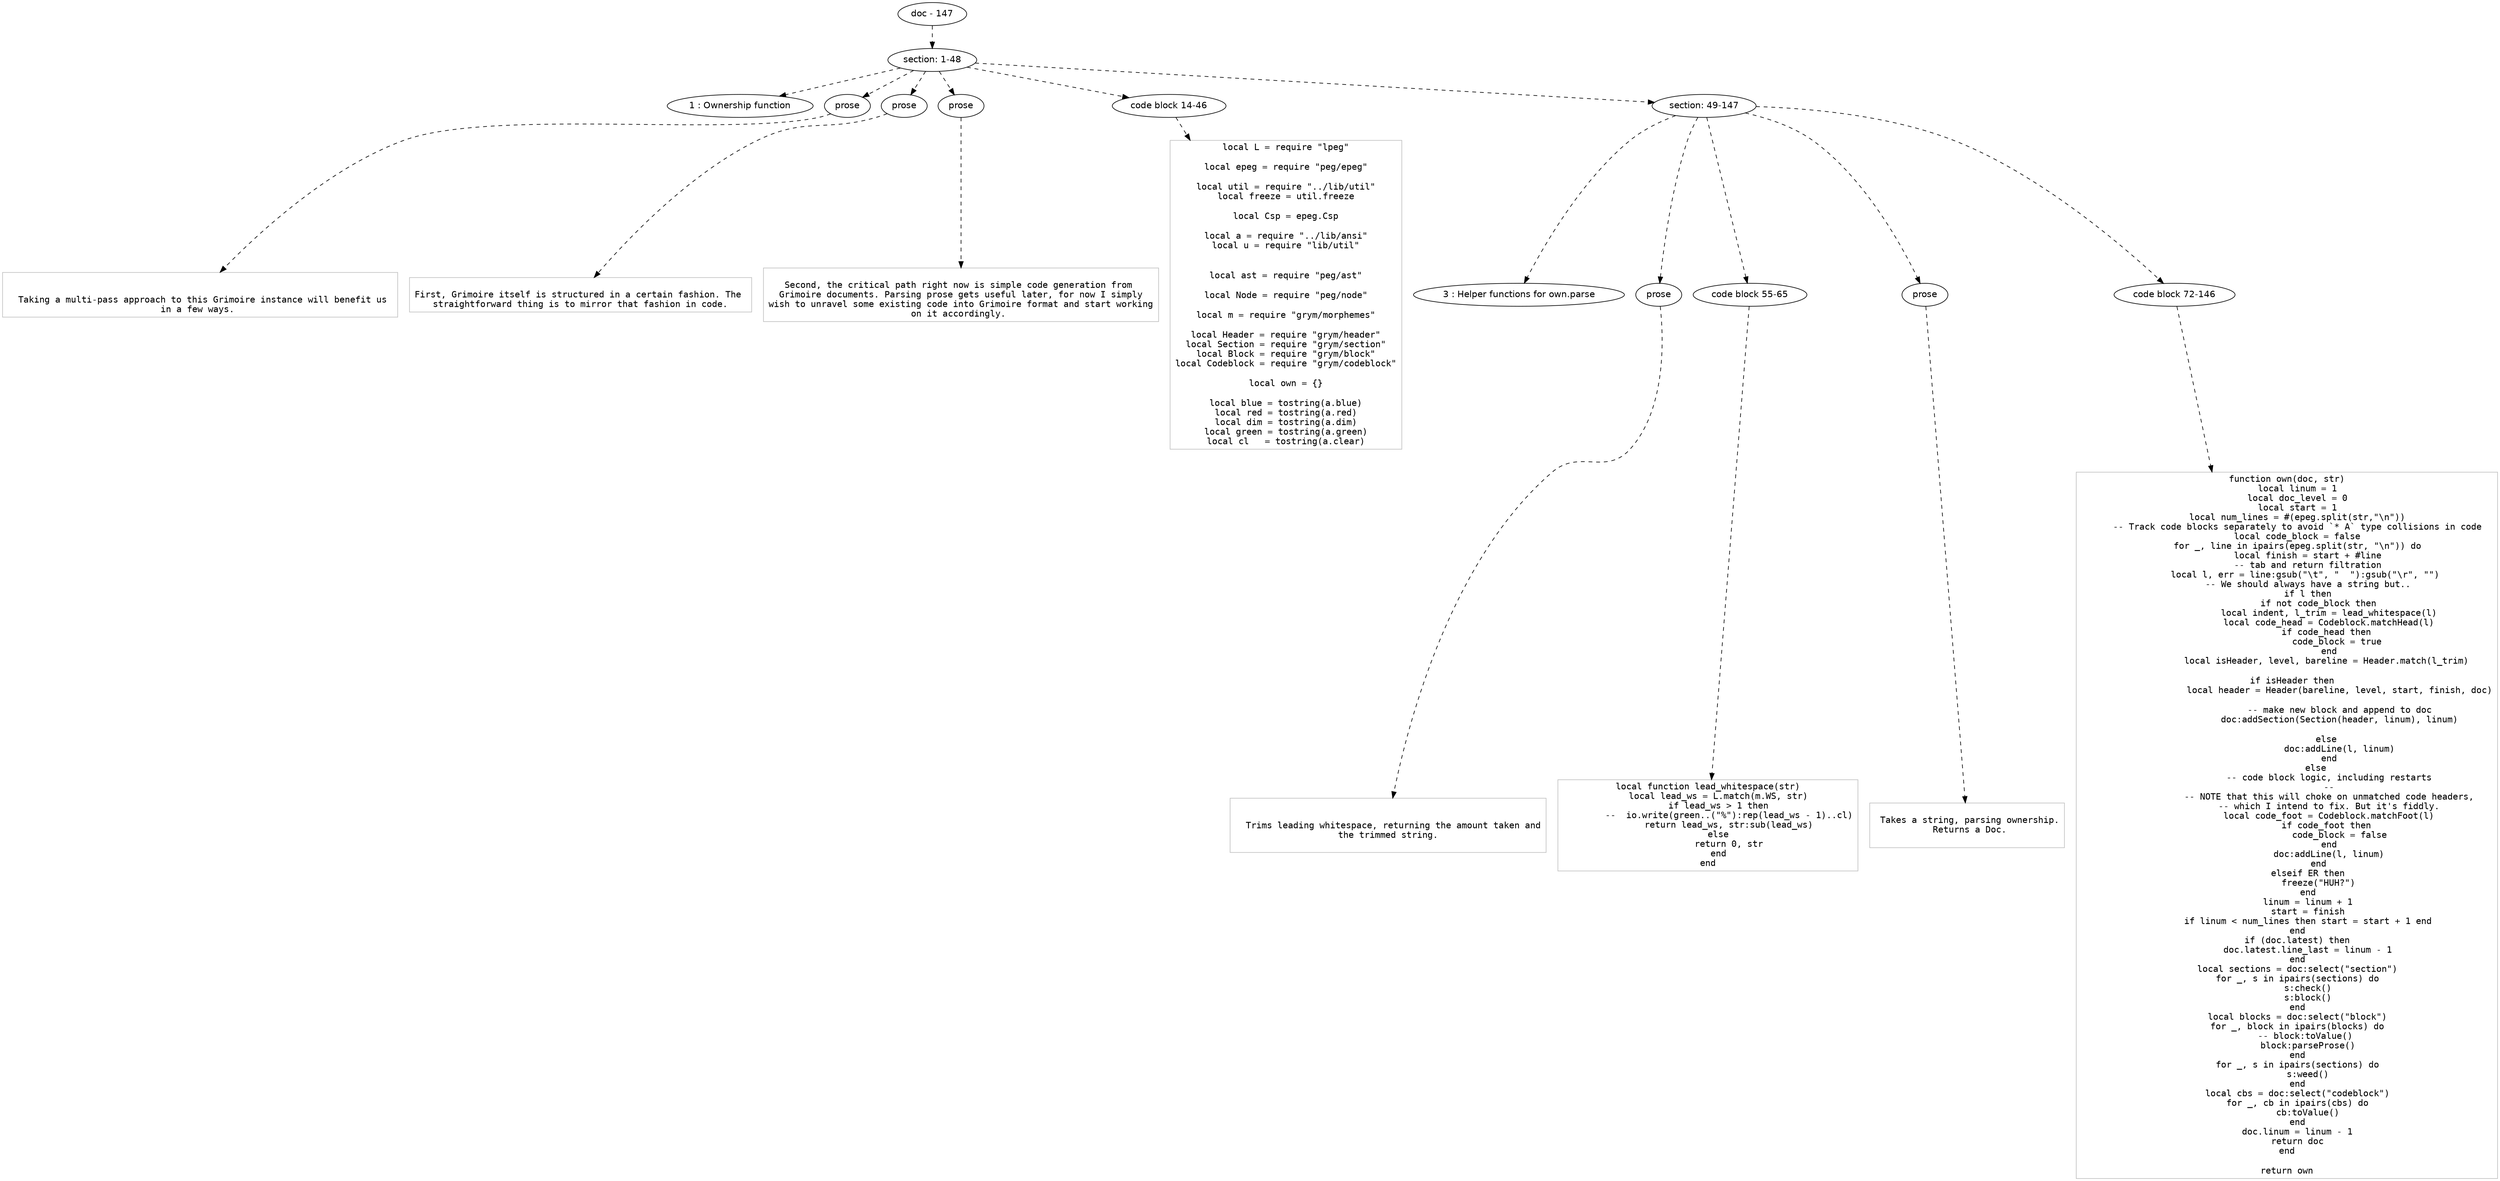 digraph hierarchy {

node [fontname=Helvetica]
edge [style=dashed]

doc_0 [label="doc - 147"]


doc_0 -> { section_1}
{rank=same; section_1}

section_1 [label="section: 1-48"]


section_1 -> { header_2 prose_3 prose_4 prose_5 codeblock_6 section_7}
{rank=same; header_2 prose_3 prose_4 prose_5 codeblock_6 section_7}

header_2 [label="1 : Ownership function"]

prose_3 [label="prose"]

prose_4 [label="prose"]

prose_5 [label="prose"]

codeblock_6 [label="code block 14-46"]

section_7 [label="section: 49-147"]


prose_3 -> leaf_8
leaf_8  [color=Gray,shape=rectangle,fontname=Inconsolata,label="

  Taking a multi-pass approach to this Grimoire instance will benefit us 
in a few ways. 
"]
prose_4 -> leaf_9
leaf_9  [color=Gray,shape=rectangle,fontname=Inconsolata,label="
First, Grimoire itself is structured in a certain fashion. The 
straightforward thing is to mirror that fashion in code.
"]
prose_5 -> leaf_10
leaf_10  [color=Gray,shape=rectangle,fontname=Inconsolata,label="
Second, the critical path right now is simple code generation from 
Grimoire documents. Parsing prose gets useful later, for now I simply
wish to unravel some existing code into Grimoire format and start working
on it accordingly. 
"]
codeblock_6 -> leaf_11
leaf_11  [color=Gray,shape=rectangle,fontname=Inconsolata,label="local L = require \"lpeg\"

local epeg = require \"peg/epeg\"

local util = require \"../lib/util\"
local freeze = util.freeze

local Csp = epeg.Csp

local a = require \"../lib/ansi\"
local u = require \"lib/util\"


local ast = require \"peg/ast\"

local Node = require \"peg/node\"

local m = require \"grym/morphemes\"

local Header = require \"grym/header\"
local Section = require \"grym/section\"
local Block = require \"grym/block\"
local Codeblock = require \"grym/codeblock\"

local own = {}

local blue = tostring(a.blue)
local red = tostring(a.red)
local dim = tostring(a.dim)
local green = tostring(a.green)
local cl   = tostring(a.clear)"]
section_7 -> { header_12 prose_13 codeblock_14 prose_15 codeblock_16}
{rank=same; header_12 prose_13 codeblock_14 prose_15 codeblock_16}

header_12 [label="3 : Helper functions for own.parse"]

prose_13 [label="prose"]

codeblock_14 [label="code block 55-65"]

prose_15 [label="prose"]

codeblock_16 [label="code block 72-146"]


prose_13 -> leaf_17
leaf_17  [color=Gray,shape=rectangle,fontname=Inconsolata,label="

  Trims leading whitespace, returning the amount taken and
the trimmed string.
 
"]
codeblock_14 -> leaf_18
leaf_18  [color=Gray,shape=rectangle,fontname=Inconsolata,label="local function lead_whitespace(str)
    local lead_ws = L.match(m.WS, str)
    if lead_ws > 1 then
        --  io.write(green..(\"%\"):rep(lead_ws - 1)..cl)
        return lead_ws, str:sub(lead_ws)
    else
        return 0, str
    end
end"]
prose_15 -> leaf_19
leaf_19  [color=Gray,shape=rectangle,fontname=Inconsolata,label="
 Takes a string, parsing ownership.
 Returns a Doc.

"]
codeblock_16 -> leaf_20
leaf_20  [color=Gray,shape=rectangle,fontname=Inconsolata,label="function own(doc, str)
    local linum = 1
    local doc_level = 0
    local start = 1
    local num_lines = #(epeg.split(str,\"\\n\"))
    -- Track code blocks separately to avoid `* A` type collisions in code
    local code_block = false
    for _, line in ipairs(epeg.split(str, \"\\n\")) do
        local finish = start + #line
        -- tab and return filtration
        local l, err = line:gsub(\"\\t\", \"  \"):gsub(\"\\r\", \"\") 
        -- We should always have a string but..
        if l then
            if not code_block then
                local indent, l_trim = lead_whitespace(l)
                local code_head = Codeblock.matchHead(l)
                if code_head then 
                    code_block = true 
                end
                local isHeader, level, bareline = Header.match(l_trim) 

                if isHeader then              
                    local header = Header(bareline, level, start, finish, doc)

                    -- make new block and append to doc
                    doc:addSection(Section(header, linum), linum)

                else 
                    doc:addLine(l, linum)
                end
            else 
                -- code block logic, including restarts
                --
                -- NOTE that this will choke on unmatched code headers,
                -- which I intend to fix. But it's fiddly.
                local code_foot = Codeblock.matchFoot(l)
                if code_foot then 
                    code_block = false
                end
                doc:addLine(l, linum)
            end
        elseif ER then
            freeze(\"HUH?\")
        end
        linum = linum + 1
        start = finish
        if linum < num_lines then start = start + 1 end
    end
    if (doc.latest) then
        doc.latest.line_last = linum - 1
    end
    local sections = doc:select(\"section\")
    for _, s in ipairs(sections) do
        s:check()
        s:block()
    end
    local blocks = doc:select(\"block\")
    for _, block in ipairs(blocks) do
       -- block:toValue()
        block:parseProse()
    end
    for _, s in ipairs(sections) do
        s:weed()
    end
    local cbs = doc:select(\"codeblock\")
    for _, cb in ipairs(cbs) do
        cb:toValue()
    end
    doc.linum = linum - 1
    return doc
end

return own"]

}
